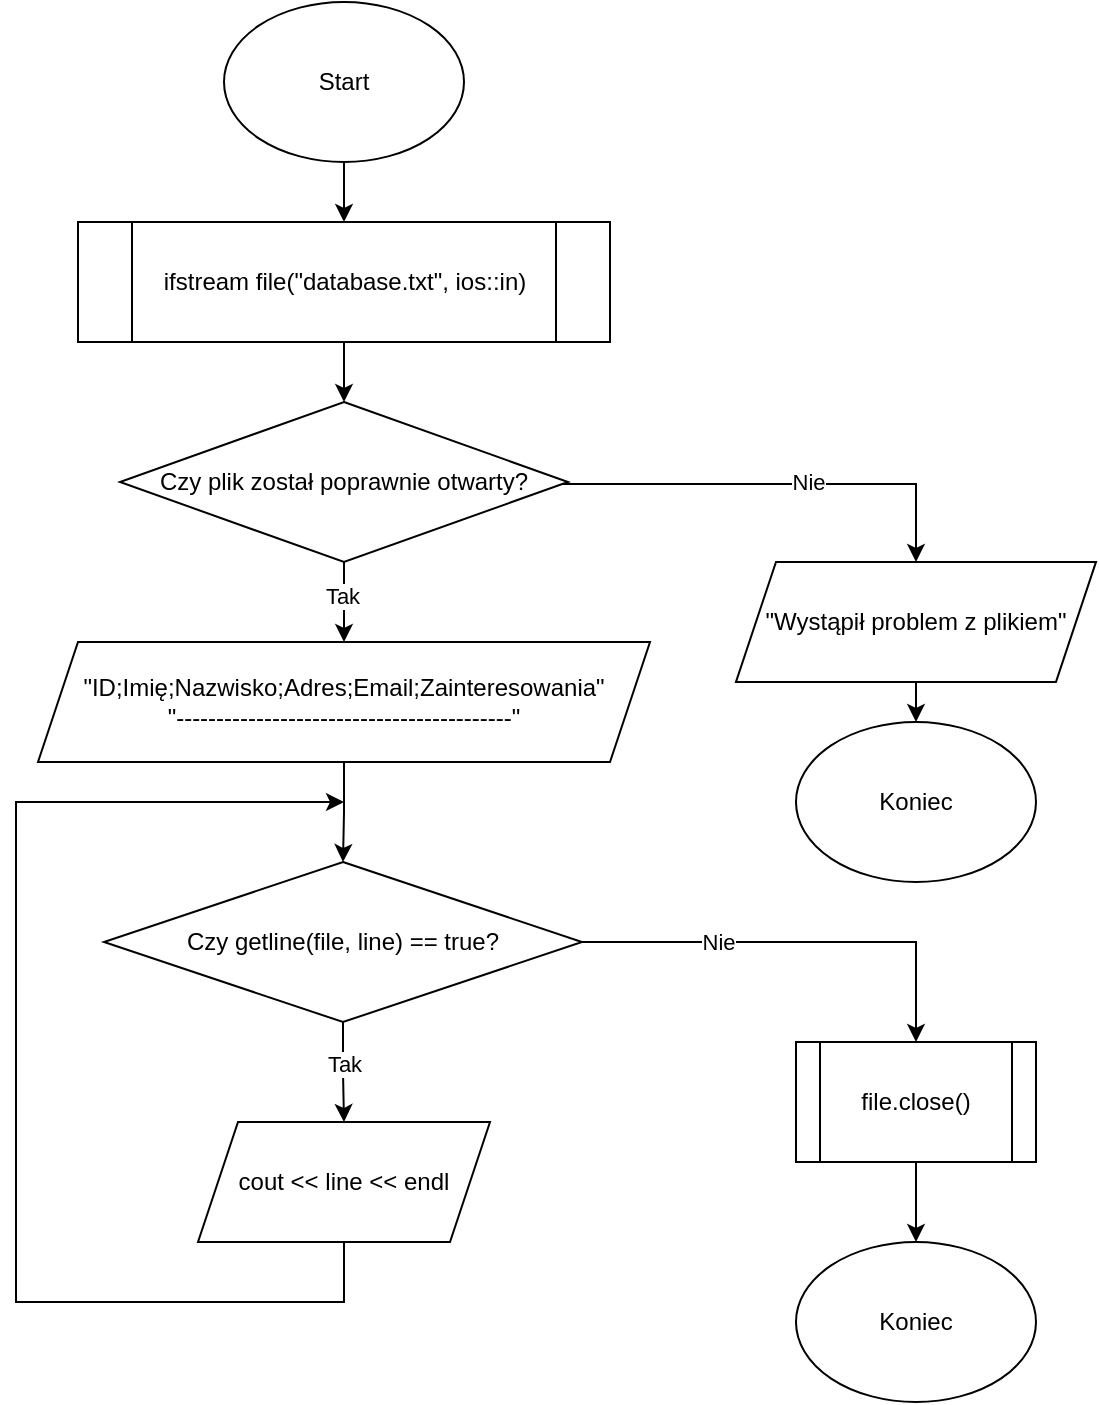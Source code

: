 <mxfile version="26.0.6">
  <diagram id="C5RBs43oDa-KdzZeNtuy" name="Page-1">
    <mxGraphModel dx="2074" dy="1106" grid="1" gridSize="10" guides="1" tooltips="1" connect="1" arrows="1" fold="1" page="1" pageScale="1" pageWidth="827" pageHeight="1169" math="0" shadow="0">
      <root>
        <mxCell id="WIyWlLk6GJQsqaUBKTNV-0" />
        <mxCell id="WIyWlLk6GJQsqaUBKTNV-1" parent="WIyWlLk6GJQsqaUBKTNV-0" />
        <mxCell id="_CXZApP4Lj2RyQO2mTWq-2" style="edgeStyle=orthogonalEdgeStyle;rounded=0;orthogonalLoop=1;jettySize=auto;html=1;entryX=0.5;entryY=0;entryDx=0;entryDy=0;" parent="WIyWlLk6GJQsqaUBKTNV-1" source="_CXZApP4Lj2RyQO2mTWq-0" edge="1">
          <mxGeometry relative="1" as="geometry">
            <mxPoint x="414" y="190" as="targetPoint" />
          </mxGeometry>
        </mxCell>
        <mxCell id="_CXZApP4Lj2RyQO2mTWq-0" value="Start" style="ellipse;whiteSpace=wrap;html=1;" parent="WIyWlLk6GJQsqaUBKTNV-1" vertex="1">
          <mxGeometry x="354" y="80" width="120" height="80" as="geometry" />
        </mxCell>
        <mxCell id="_CXZApP4Lj2RyQO2mTWq-4" style="edgeStyle=orthogonalEdgeStyle;rounded=0;orthogonalLoop=1;jettySize=auto;html=1;entryX=0.5;entryY=0;entryDx=0;entryDy=0;" parent="WIyWlLk6GJQsqaUBKTNV-1" target="_CXZApP4Lj2RyQO2mTWq-3" edge="1">
          <mxGeometry relative="1" as="geometry">
            <mxPoint x="414" y="250" as="sourcePoint" />
          </mxGeometry>
        </mxCell>
        <mxCell id="_CXZApP4Lj2RyQO2mTWq-6" style="edgeStyle=orthogonalEdgeStyle;rounded=0;orthogonalLoop=1;jettySize=auto;html=1;exitX=0.969;exitY=0.513;exitDx=0;exitDy=0;exitPerimeter=0;entryX=0.5;entryY=0;entryDx=0;entryDy=0;" parent="WIyWlLk6GJQsqaUBKTNV-1" source="_CXZApP4Lj2RyQO2mTWq-3" target="_CXZApP4Lj2RyQO2mTWq-5" edge="1">
          <mxGeometry relative="1" as="geometry">
            <mxPoint x="610" y="290" as="sourcePoint" />
            <mxPoint x="674" y="360" as="targetPoint" />
            <Array as="points">
              <mxPoint x="700" y="321" />
            </Array>
          </mxGeometry>
        </mxCell>
        <mxCell id="_CXZApP4Lj2RyQO2mTWq-7" value="Nie" style="edgeLabel;html=1;align=center;verticalAlign=middle;resizable=0;points=[];" parent="_CXZApP4Lj2RyQO2mTWq-6" vertex="1" connectable="0">
          <mxGeometry x="-0.123" y="1" relative="1" as="geometry">
            <mxPoint x="30" as="offset" />
          </mxGeometry>
        </mxCell>
        <mxCell id="FbcTBPORC776hoxhu8sN-0" value="" style="edgeStyle=orthogonalEdgeStyle;rounded=0;orthogonalLoop=1;jettySize=auto;html=1;" parent="WIyWlLk6GJQsqaUBKTNV-1" source="_CXZApP4Lj2RyQO2mTWq-3" target="_CXZApP4Lj2RyQO2mTWq-12" edge="1">
          <mxGeometry relative="1" as="geometry" />
        </mxCell>
        <mxCell id="FbcTBPORC776hoxhu8sN-1" value="Tak" style="edgeLabel;html=1;align=center;verticalAlign=middle;resizable=0;points=[];" parent="FbcTBPORC776hoxhu8sN-0" vertex="1" connectable="0">
          <mxGeometry relative="1" as="geometry">
            <mxPoint x="-1" y="-3" as="offset" />
          </mxGeometry>
        </mxCell>
        <mxCell id="_CXZApP4Lj2RyQO2mTWq-3" value="Czy plik został poprawnie otwarty?" style="rhombus;whiteSpace=wrap;html=1;" parent="WIyWlLk6GJQsqaUBKTNV-1" vertex="1">
          <mxGeometry x="302" y="280" width="224" height="80" as="geometry" />
        </mxCell>
        <mxCell id="DUNeM8aMIoaKyTc0PqSr-3" value="" style="edgeStyle=orthogonalEdgeStyle;rounded=0;orthogonalLoop=1;jettySize=auto;html=1;" parent="WIyWlLk6GJQsqaUBKTNV-1" source="_CXZApP4Lj2RyQO2mTWq-5" edge="1">
          <mxGeometry relative="1" as="geometry">
            <mxPoint x="700" y="439.97" as="targetPoint" />
          </mxGeometry>
        </mxCell>
        <mxCell id="_CXZApP4Lj2RyQO2mTWq-5" value="&lt;div&gt;&lt;span style=&quot;background-color: transparent; color: light-dark(rgb(0, 0, 0), rgb(255, 255, 255));&quot;&gt;&quot;Wystąpił problem z plikiem&quot;&lt;/span&gt;&lt;/div&gt;" style="shape=parallelogram;perimeter=parallelogramPerimeter;whiteSpace=wrap;html=1;fixedSize=1;" parent="WIyWlLk6GJQsqaUBKTNV-1" vertex="1">
          <mxGeometry x="610" y="359.97" width="180" height="60" as="geometry" />
        </mxCell>
        <mxCell id="PKnsp6tICvUwYYiCqmeV-0" value="" style="edgeStyle=orthogonalEdgeStyle;rounded=0;orthogonalLoop=1;jettySize=auto;html=1;" parent="WIyWlLk6GJQsqaUBKTNV-1" source="_CXZApP4Lj2RyQO2mTWq-12" target="_CXZApP4Lj2RyQO2mTWq-14" edge="1">
          <mxGeometry relative="1" as="geometry" />
        </mxCell>
        <mxCell id="_CXZApP4Lj2RyQO2mTWq-12" value="&lt;div&gt;&lt;span style=&quot;background-color: transparent; color: light-dark(rgb(0, 0, 0), rgb(255, 255, 255));&quot;&gt;&quot;ID;Imię;Nazwisko;Adres;Email;Zainteresowania&quot;&lt;/span&gt;&lt;/div&gt;&lt;div&gt;&quot;------------------------------------------&quot;&lt;/div&gt;" style="shape=parallelogram;perimeter=parallelogramPerimeter;whiteSpace=wrap;html=1;fixedSize=1;" parent="WIyWlLk6GJQsqaUBKTNV-1" vertex="1">
          <mxGeometry x="261" y="400" width="306" height="60" as="geometry" />
        </mxCell>
        <mxCell id="PKnsp6tICvUwYYiCqmeV-1" value="" style="edgeStyle=orthogonalEdgeStyle;rounded=0;orthogonalLoop=1;jettySize=auto;html=1;" parent="WIyWlLk6GJQsqaUBKTNV-1" source="_CXZApP4Lj2RyQO2mTWq-14" target="_CXZApP4Lj2RyQO2mTWq-17" edge="1">
          <mxGeometry relative="1" as="geometry" />
        </mxCell>
        <mxCell id="PKnsp6tICvUwYYiCqmeV-2" value="Tak" style="edgeLabel;html=1;align=center;verticalAlign=middle;resizable=0;points=[];" parent="PKnsp6tICvUwYYiCqmeV-1" vertex="1" connectable="0">
          <mxGeometry x="0.05" relative="1" as="geometry">
            <mxPoint y="-5" as="offset" />
          </mxGeometry>
        </mxCell>
        <mxCell id="PKnsp6tICvUwYYiCqmeV-6" value="" style="edgeStyle=orthogonalEdgeStyle;rounded=0;orthogonalLoop=1;jettySize=auto;html=1;" parent="WIyWlLk6GJQsqaUBKTNV-1" source="_CXZApP4Lj2RyQO2mTWq-14" target="DUNeM8aMIoaKyTc0PqSr-1" edge="1">
          <mxGeometry relative="1" as="geometry" />
        </mxCell>
        <mxCell id="PKnsp6tICvUwYYiCqmeV-7" value="Nie" style="edgeLabel;html=1;align=center;verticalAlign=middle;resizable=0;points=[];" parent="PKnsp6tICvUwYYiCqmeV-6" vertex="1" connectable="0">
          <mxGeometry x="-0.065" y="-3" relative="1" as="geometry">
            <mxPoint x="-34" y="-3" as="offset" />
          </mxGeometry>
        </mxCell>
        <mxCell id="_CXZApP4Lj2RyQO2mTWq-14" value="Czy getline(file, line) == true?" style="rhombus;whiteSpace=wrap;html=1;" parent="WIyWlLk6GJQsqaUBKTNV-1" vertex="1">
          <mxGeometry x="294" y="510" width="239" height="80" as="geometry" />
        </mxCell>
        <mxCell id="PKnsp6tICvUwYYiCqmeV-4" style="edgeStyle=orthogonalEdgeStyle;rounded=0;orthogonalLoop=1;jettySize=auto;html=1;exitX=0.5;exitY=1;exitDx=0;exitDy=0;" parent="WIyWlLk6GJQsqaUBKTNV-1" source="_CXZApP4Lj2RyQO2mTWq-17" edge="1">
          <mxGeometry relative="1" as="geometry">
            <Array as="points">
              <mxPoint x="414" y="730" />
              <mxPoint x="250" y="730" />
              <mxPoint x="250" y="480" />
            </Array>
            <mxPoint x="414" y="480" as="targetPoint" />
          </mxGeometry>
        </mxCell>
        <mxCell id="_CXZApP4Lj2RyQO2mTWq-17" value="cout &amp;lt;&amp;lt; line &amp;lt;&amp;lt; endl" style="shape=parallelogram;perimeter=parallelogramPerimeter;whiteSpace=wrap;html=1;fixedSize=1;" parent="WIyWlLk6GJQsqaUBKTNV-1" vertex="1">
          <mxGeometry x="341" y="640" width="146" height="60" as="geometry" />
        </mxCell>
        <mxCell id="_CXZApP4Lj2RyQO2mTWq-25" value="Koniec" style="ellipse;whiteSpace=wrap;html=1;" parent="WIyWlLk6GJQsqaUBKTNV-1" vertex="1">
          <mxGeometry x="640" y="700" width="120" height="80" as="geometry" />
        </mxCell>
        <mxCell id="DUNeM8aMIoaKyTc0PqSr-0" value="ifstream file(&quot;database.txt&quot;, ios::in)" style="shape=process;whiteSpace=wrap;html=1;backgroundOutline=1;" parent="WIyWlLk6GJQsqaUBKTNV-1" vertex="1">
          <mxGeometry x="281" y="190" width="266" height="60" as="geometry" />
        </mxCell>
        <mxCell id="PKnsp6tICvUwYYiCqmeV-5" value="" style="edgeStyle=orthogonalEdgeStyle;rounded=0;orthogonalLoop=1;jettySize=auto;html=1;" parent="WIyWlLk6GJQsqaUBKTNV-1" source="DUNeM8aMIoaKyTc0PqSr-1" target="_CXZApP4Lj2RyQO2mTWq-25" edge="1">
          <mxGeometry relative="1" as="geometry" />
        </mxCell>
        <mxCell id="DUNeM8aMIoaKyTc0PqSr-1" value="file.close()" style="shape=process;whiteSpace=wrap;html=1;backgroundOutline=1;" parent="WIyWlLk6GJQsqaUBKTNV-1" vertex="1">
          <mxGeometry x="640" y="600" width="120" height="60" as="geometry" />
        </mxCell>
        <mxCell id="DUNeM8aMIoaKyTc0PqSr-2" value="Koniec" style="ellipse;whiteSpace=wrap;html=1;" parent="WIyWlLk6GJQsqaUBKTNV-1" vertex="1">
          <mxGeometry x="640" y="440" width="120" height="80" as="geometry" />
        </mxCell>
      </root>
    </mxGraphModel>
  </diagram>
</mxfile>
